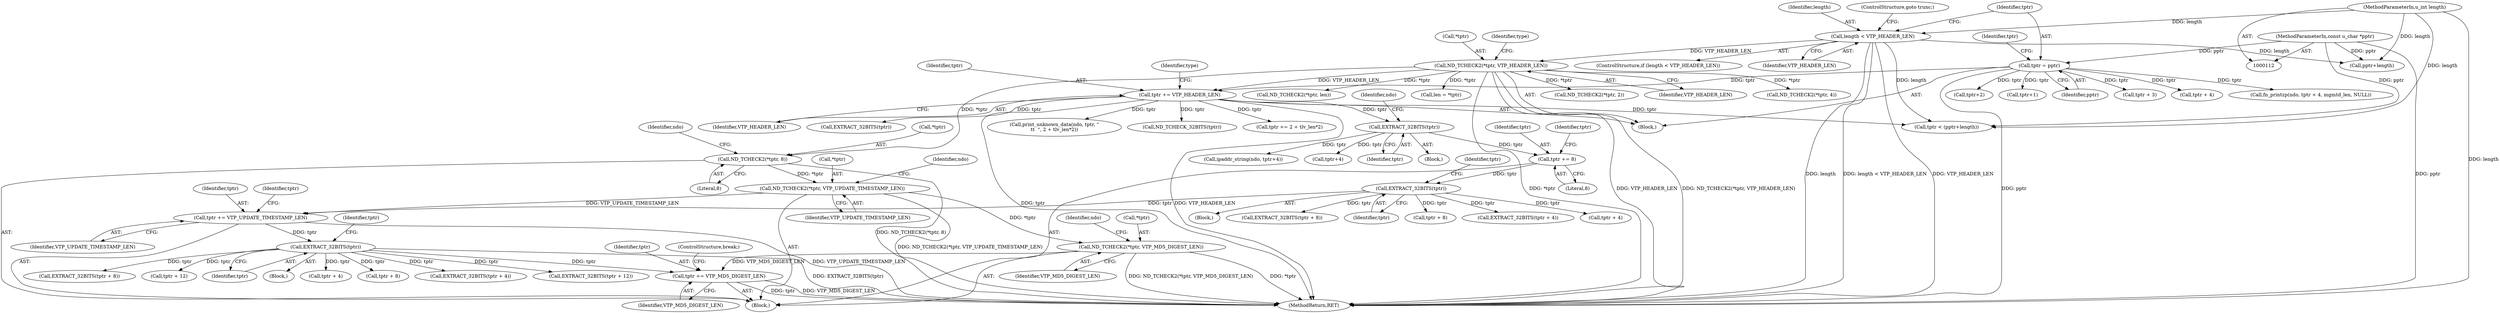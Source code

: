 digraph "0_tcpdump_ae83295915d08a854de27a88efac5dd7353e6d3f@API" {
"1000290" [label="(Call,tptr += VTP_MD5_DIGEST_LEN)"];
"1000264" [label="(Call,ND_TCHECK2(*tptr, VTP_MD5_DIGEST_LEN))"];
"1000240" [label="(Call,ND_TCHECK2(*tptr, VTP_UPDATE_TIMESTAMP_LEN))"];
"1000220" [label="(Call,ND_TCHECK2(*tptr, 8))"];
"1000132" [label="(Call,ND_TCHECK2(*tptr, VTP_HEADER_LEN))"];
"1000125" [label="(Call,length < VTP_HEADER_LEN)"];
"1000115" [label="(MethodParameterIn,u_int length)"];
"1000274" [label="(Call,EXTRACT_32BITS(tptr))"];
"1000261" [label="(Call,tptr += VTP_UPDATE_TIMESTAMP_LEN)"];
"1000250" [label="(Call,EXTRACT_32BITS(tptr))"];
"1000237" [label="(Call,tptr += 8)"];
"1000230" [label="(Call,EXTRACT_32BITS(tptr))"];
"1000213" [label="(Call,tptr += VTP_HEADER_LEN)"];
"1000129" [label="(Call,tptr = pptr)"];
"1000114" [label="(MethodParameterIn,const u_char *pptr)"];
"1000283" [label="(Call,tptr + 8)"];
"1000133" [label="(Call,*tptr)"];
"1000124" [label="(ControlStructure,if (length < VTP_HEADER_LEN))"];
"1000241" [label="(Call,*tptr)"];
"1000226" [label="(Identifier,ndo)"];
"1000275" [label="(Identifier,tptr)"];
"1000137" [label="(Identifier,type)"];
"1000279" [label="(Identifier,tptr)"];
"1000277" [label="(Call,EXTRACT_32BITS(tptr + 4))"];
"1000134" [label="(Identifier,tptr)"];
"1000264" [label="(Call,ND_TCHECK2(*tptr, VTP_MD5_DIGEST_LEN))"];
"1000257" [label="(Call,EXTRACT_32BITS(tptr + 8))"];
"1000250" [label="(Call,EXTRACT_32BITS(tptr))"];
"1000129" [label="(Call,tptr = pptr)"];
"1000442" [label="(Call,ND_TCHECK2(*tptr, 2))"];
"1000127" [label="(Identifier,VTP_HEADER_LEN)"];
"1000213" [label="(Call,tptr += VTP_HEADER_LEN)"];
"1000233" [label="(Identifier,ndo)"];
"1000135" [label="(Identifier,VTP_HEADER_LEN)"];
"1000139" [label="(Call,tptr+1)"];
"1000132" [label="(Call,ND_TCHECK2(*tptr, VTP_HEADER_LEN))"];
"1000325" [label="(Call,ND_TCHECK2(*tptr, len))"];
"1000308" [label="(Call,tptr < (pptr+length))"];
"1000246" [label="(Identifier,ndo)"];
"1000316" [label="(Call,len = *tptr)"];
"1000270" [label="(Identifier,ndo)"];
"1000131" [label="(Identifier,pptr)"];
"1000116" [label="(Block,)"];
"1000258" [label="(Call,tptr + 8)"];
"1000173" [label="(Call,tptr + 3)"];
"1000194" [label="(Call,tptr + 4)"];
"1000265" [label="(Call,*tptr)"];
"1000286" [label="(Call,EXTRACT_32BITS(tptr + 12))"];
"1000253" [label="(Call,EXTRACT_32BITS(tptr + 4))"];
"1000115" [label="(MethodParameterIn,u_int length)"];
"1000632" [label="(MethodReturn,RET)"];
"1000230" [label="(Call,EXTRACT_32BITS(tptr))"];
"1000261" [label="(Call,tptr += VTP_UPDATE_TIMESTAMP_LEN)"];
"1000217" [label="(Identifier,type)"];
"1000229" [label="(Block,)"];
"1000242" [label="(Identifier,tptr)"];
"1000282" [label="(Call,EXTRACT_32BITS(tptr + 8))"];
"1000287" [label="(Call,tptr + 12)"];
"1000232" [label="(Call,ipaddr_string(ndo, tptr+4))"];
"1000263" [label="(Identifier,VTP_UPDATE_TIMESTAMP_LEN)"];
"1000267" [label="(Identifier,VTP_MD5_DIGEST_LEN)"];
"1000254" [label="(Call,tptr + 4)"];
"1000114" [label="(MethodParameterIn,const u_char *pptr)"];
"1000291" [label="(Identifier,tptr)"];
"1000292" [label="(Identifier,VTP_MD5_DIGEST_LEN)"];
"1000266" [label="(Identifier,tptr)"];
"1000240" [label="(Call,ND_TCHECK2(*tptr, VTP_UPDATE_TIMESTAMP_LEN))"];
"1000234" [label="(Call,tptr+4)"];
"1000126" [label="(Identifier,length)"];
"1000290" [label="(Call,tptr += VTP_MD5_DIGEST_LEN)"];
"1000619" [label="(Call,EXTRACT_32BITS(tptr))"];
"1000238" [label="(Identifier,tptr)"];
"1000293" [label="(ControlStructure,break;)"];
"1000223" [label="(Literal,8)"];
"1000262" [label="(Identifier,tptr)"];
"1000255" [label="(Identifier,tptr)"];
"1000610" [label="(Call,ND_TCHECK2(*tptr, 4))"];
"1000192" [label="(Call,fn_printzp(ndo, tptr + 4, mgmtd_len, NULL))"];
"1000239" [label="(Literal,8)"];
"1000128" [label="(ControlStructure,goto trunc;)"];
"1000220" [label="(Call,ND_TCHECK2(*tptr, 8))"];
"1000584" [label="(Call,print_unknown_data(ndo, tptr, \"\n\t\t  \", 2 + tlv_len*2))"];
"1000218" [label="(Block,)"];
"1000210" [label="(Call,tptr+2)"];
"1000295" [label="(Call,ND_TCHECK_32BITS(tptr))"];
"1000125" [label="(Call,length < VTP_HEADER_LEN)"];
"1000251" [label="(Identifier,tptr)"];
"1000214" [label="(Identifier,tptr)"];
"1000130" [label="(Identifier,tptr)"];
"1000601" [label="(Call,tptr += 2 + tlv_len*2)"];
"1000249" [label="(Block,)"];
"1000273" [label="(Block,)"];
"1000221" [label="(Call,*tptr)"];
"1000231" [label="(Identifier,tptr)"];
"1000215" [label="(Identifier,VTP_HEADER_LEN)"];
"1000237" [label="(Call,tptr += 8)"];
"1000243" [label="(Identifier,VTP_UPDATE_TIMESTAMP_LEN)"];
"1000278" [label="(Call,tptr + 4)"];
"1000274" [label="(Call,EXTRACT_32BITS(tptr))"];
"1000310" [label="(Call,pptr+length)"];
"1000290" -> "1000218"  [label="AST: "];
"1000290" -> "1000292"  [label="CFG: "];
"1000291" -> "1000290"  [label="AST: "];
"1000292" -> "1000290"  [label="AST: "];
"1000293" -> "1000290"  [label="CFG: "];
"1000290" -> "1000632"  [label="DDG: tptr"];
"1000290" -> "1000632"  [label="DDG: VTP_MD5_DIGEST_LEN"];
"1000264" -> "1000290"  [label="DDG: VTP_MD5_DIGEST_LEN"];
"1000274" -> "1000290"  [label="DDG: tptr"];
"1000264" -> "1000218"  [label="AST: "];
"1000264" -> "1000267"  [label="CFG: "];
"1000265" -> "1000264"  [label="AST: "];
"1000267" -> "1000264"  [label="AST: "];
"1000270" -> "1000264"  [label="CFG: "];
"1000264" -> "1000632"  [label="DDG: *tptr"];
"1000264" -> "1000632"  [label="DDG: ND_TCHECK2(*tptr, VTP_MD5_DIGEST_LEN)"];
"1000240" -> "1000264"  [label="DDG: *tptr"];
"1000240" -> "1000218"  [label="AST: "];
"1000240" -> "1000243"  [label="CFG: "];
"1000241" -> "1000240"  [label="AST: "];
"1000243" -> "1000240"  [label="AST: "];
"1000246" -> "1000240"  [label="CFG: "];
"1000240" -> "1000632"  [label="DDG: ND_TCHECK2(*tptr, VTP_UPDATE_TIMESTAMP_LEN)"];
"1000220" -> "1000240"  [label="DDG: *tptr"];
"1000240" -> "1000261"  [label="DDG: VTP_UPDATE_TIMESTAMP_LEN"];
"1000220" -> "1000218"  [label="AST: "];
"1000220" -> "1000223"  [label="CFG: "];
"1000221" -> "1000220"  [label="AST: "];
"1000223" -> "1000220"  [label="AST: "];
"1000226" -> "1000220"  [label="CFG: "];
"1000220" -> "1000632"  [label="DDG: ND_TCHECK2(*tptr, 8)"];
"1000132" -> "1000220"  [label="DDG: *tptr"];
"1000132" -> "1000116"  [label="AST: "];
"1000132" -> "1000135"  [label="CFG: "];
"1000133" -> "1000132"  [label="AST: "];
"1000135" -> "1000132"  [label="AST: "];
"1000137" -> "1000132"  [label="CFG: "];
"1000132" -> "1000632"  [label="DDG: ND_TCHECK2(*tptr, VTP_HEADER_LEN)"];
"1000132" -> "1000632"  [label="DDG: *tptr"];
"1000132" -> "1000632"  [label="DDG: VTP_HEADER_LEN"];
"1000125" -> "1000132"  [label="DDG: VTP_HEADER_LEN"];
"1000132" -> "1000213"  [label="DDG: VTP_HEADER_LEN"];
"1000132" -> "1000316"  [label="DDG: *tptr"];
"1000132" -> "1000325"  [label="DDG: *tptr"];
"1000132" -> "1000442"  [label="DDG: *tptr"];
"1000132" -> "1000610"  [label="DDG: *tptr"];
"1000125" -> "1000124"  [label="AST: "];
"1000125" -> "1000127"  [label="CFG: "];
"1000126" -> "1000125"  [label="AST: "];
"1000127" -> "1000125"  [label="AST: "];
"1000128" -> "1000125"  [label="CFG: "];
"1000130" -> "1000125"  [label="CFG: "];
"1000125" -> "1000632"  [label="DDG: length"];
"1000125" -> "1000632"  [label="DDG: length < VTP_HEADER_LEN"];
"1000125" -> "1000632"  [label="DDG: VTP_HEADER_LEN"];
"1000115" -> "1000125"  [label="DDG: length"];
"1000125" -> "1000308"  [label="DDG: length"];
"1000125" -> "1000310"  [label="DDG: length"];
"1000115" -> "1000112"  [label="AST: "];
"1000115" -> "1000632"  [label="DDG: length"];
"1000115" -> "1000308"  [label="DDG: length"];
"1000115" -> "1000310"  [label="DDG: length"];
"1000274" -> "1000273"  [label="AST: "];
"1000274" -> "1000275"  [label="CFG: "];
"1000275" -> "1000274"  [label="AST: "];
"1000279" -> "1000274"  [label="CFG: "];
"1000274" -> "1000632"  [label="DDG: EXTRACT_32BITS(tptr)"];
"1000261" -> "1000274"  [label="DDG: tptr"];
"1000274" -> "1000277"  [label="DDG: tptr"];
"1000274" -> "1000278"  [label="DDG: tptr"];
"1000274" -> "1000282"  [label="DDG: tptr"];
"1000274" -> "1000283"  [label="DDG: tptr"];
"1000274" -> "1000286"  [label="DDG: tptr"];
"1000274" -> "1000287"  [label="DDG: tptr"];
"1000261" -> "1000218"  [label="AST: "];
"1000261" -> "1000263"  [label="CFG: "];
"1000262" -> "1000261"  [label="AST: "];
"1000263" -> "1000261"  [label="AST: "];
"1000266" -> "1000261"  [label="CFG: "];
"1000261" -> "1000632"  [label="DDG: VTP_UPDATE_TIMESTAMP_LEN"];
"1000250" -> "1000261"  [label="DDG: tptr"];
"1000250" -> "1000249"  [label="AST: "];
"1000250" -> "1000251"  [label="CFG: "];
"1000251" -> "1000250"  [label="AST: "];
"1000255" -> "1000250"  [label="CFG: "];
"1000237" -> "1000250"  [label="DDG: tptr"];
"1000250" -> "1000253"  [label="DDG: tptr"];
"1000250" -> "1000254"  [label="DDG: tptr"];
"1000250" -> "1000257"  [label="DDG: tptr"];
"1000250" -> "1000258"  [label="DDG: tptr"];
"1000237" -> "1000218"  [label="AST: "];
"1000237" -> "1000239"  [label="CFG: "];
"1000238" -> "1000237"  [label="AST: "];
"1000239" -> "1000237"  [label="AST: "];
"1000242" -> "1000237"  [label="CFG: "];
"1000230" -> "1000237"  [label="DDG: tptr"];
"1000230" -> "1000229"  [label="AST: "];
"1000230" -> "1000231"  [label="CFG: "];
"1000231" -> "1000230"  [label="AST: "];
"1000233" -> "1000230"  [label="CFG: "];
"1000213" -> "1000230"  [label="DDG: tptr"];
"1000230" -> "1000232"  [label="DDG: tptr"];
"1000230" -> "1000234"  [label="DDG: tptr"];
"1000213" -> "1000116"  [label="AST: "];
"1000213" -> "1000215"  [label="CFG: "];
"1000214" -> "1000213"  [label="AST: "];
"1000215" -> "1000213"  [label="AST: "];
"1000217" -> "1000213"  [label="CFG: "];
"1000213" -> "1000632"  [label="DDG: tptr"];
"1000213" -> "1000632"  [label="DDG: VTP_HEADER_LEN"];
"1000129" -> "1000213"  [label="DDG: tptr"];
"1000213" -> "1000295"  [label="DDG: tptr"];
"1000213" -> "1000308"  [label="DDG: tptr"];
"1000213" -> "1000584"  [label="DDG: tptr"];
"1000213" -> "1000601"  [label="DDG: tptr"];
"1000213" -> "1000619"  [label="DDG: tptr"];
"1000129" -> "1000116"  [label="AST: "];
"1000129" -> "1000131"  [label="CFG: "];
"1000130" -> "1000129"  [label="AST: "];
"1000131" -> "1000129"  [label="AST: "];
"1000134" -> "1000129"  [label="CFG: "];
"1000129" -> "1000632"  [label="DDG: pptr"];
"1000114" -> "1000129"  [label="DDG: pptr"];
"1000129" -> "1000139"  [label="DDG: tptr"];
"1000129" -> "1000173"  [label="DDG: tptr"];
"1000129" -> "1000192"  [label="DDG: tptr"];
"1000129" -> "1000194"  [label="DDG: tptr"];
"1000129" -> "1000210"  [label="DDG: tptr"];
"1000114" -> "1000112"  [label="AST: "];
"1000114" -> "1000632"  [label="DDG: pptr"];
"1000114" -> "1000308"  [label="DDG: pptr"];
"1000114" -> "1000310"  [label="DDG: pptr"];
}
